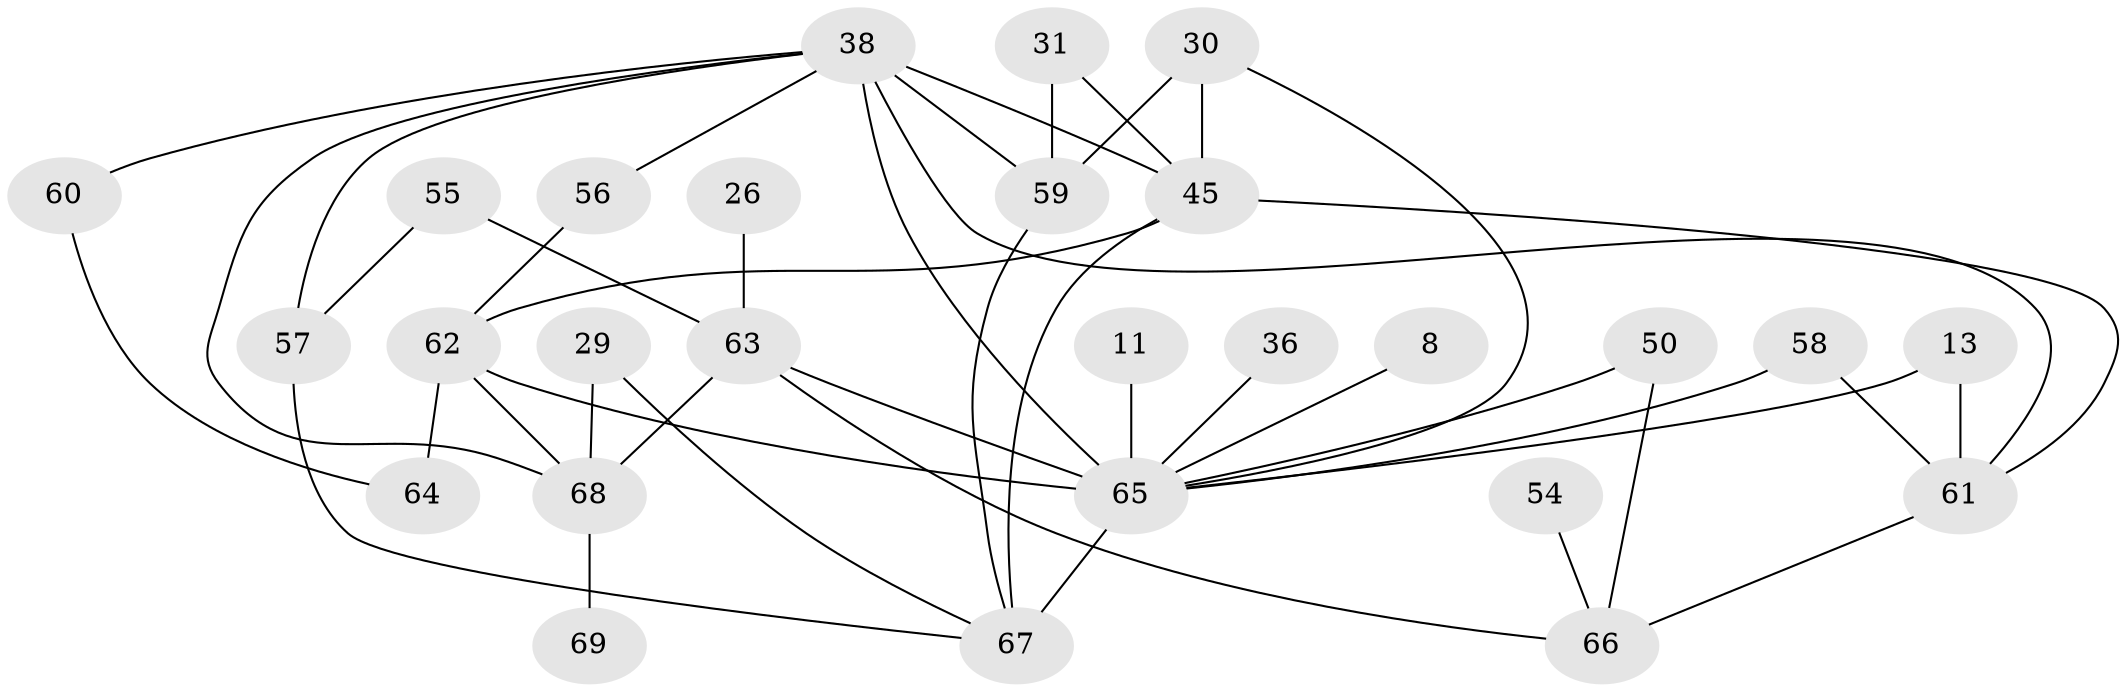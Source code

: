 // original degree distribution, {6: 0.057971014492753624, 4: 0.18840579710144928, 5: 0.043478260869565216, 3: 0.2608695652173913, 1: 0.18840579710144928, 7: 0.028985507246376812, 2: 0.2318840579710145}
// Generated by graph-tools (version 1.1) at 2025/45/03/04/25 21:45:33]
// undirected, 27 vertices, 44 edges
graph export_dot {
graph [start="1"]
  node [color=gray90,style=filled];
  8;
  11;
  13 [super="+5"];
  26;
  29;
  30;
  31;
  36;
  38 [super="+16+20"];
  45 [super="+23"];
  50 [super="+37"];
  54;
  55 [super="+14"];
  56;
  57;
  58;
  59 [super="+48"];
  60;
  61 [super="+53"];
  62 [super="+25+41"];
  63 [super="+9"];
  64;
  65 [super="+28+52+6"];
  66 [super="+43"];
  67 [super="+47+46"];
  68 [super="+32"];
  69;
  8 -- 65;
  11 -- 65;
  13 -- 65 [weight=4];
  13 -- 61;
  26 -- 63;
  29 -- 68;
  29 -- 67 [weight=2];
  30 -- 45;
  30 -- 59;
  30 -- 65;
  31 -- 59;
  31 -- 45;
  36 -- 65;
  38 -- 56;
  38 -- 60;
  38 -- 57;
  38 -- 61;
  38 -- 59 [weight=2];
  38 -- 45 [weight=2];
  38 -- 65 [weight=3];
  38 -- 68;
  45 -- 62;
  45 -- 67 [weight=3];
  45 -- 61;
  50 -- 66;
  50 -- 65;
  54 -- 66;
  55 -- 63 [weight=2];
  55 -- 57;
  56 -- 62;
  57 -- 67;
  58 -- 65;
  58 -- 61;
  59 -- 67;
  60 -- 64;
  61 -- 66;
  62 -- 64;
  62 -- 65;
  62 -- 68;
  63 -- 66;
  63 -- 65 [weight=2];
  63 -- 68;
  65 -- 67 [weight=5];
  68 -- 69;
}
